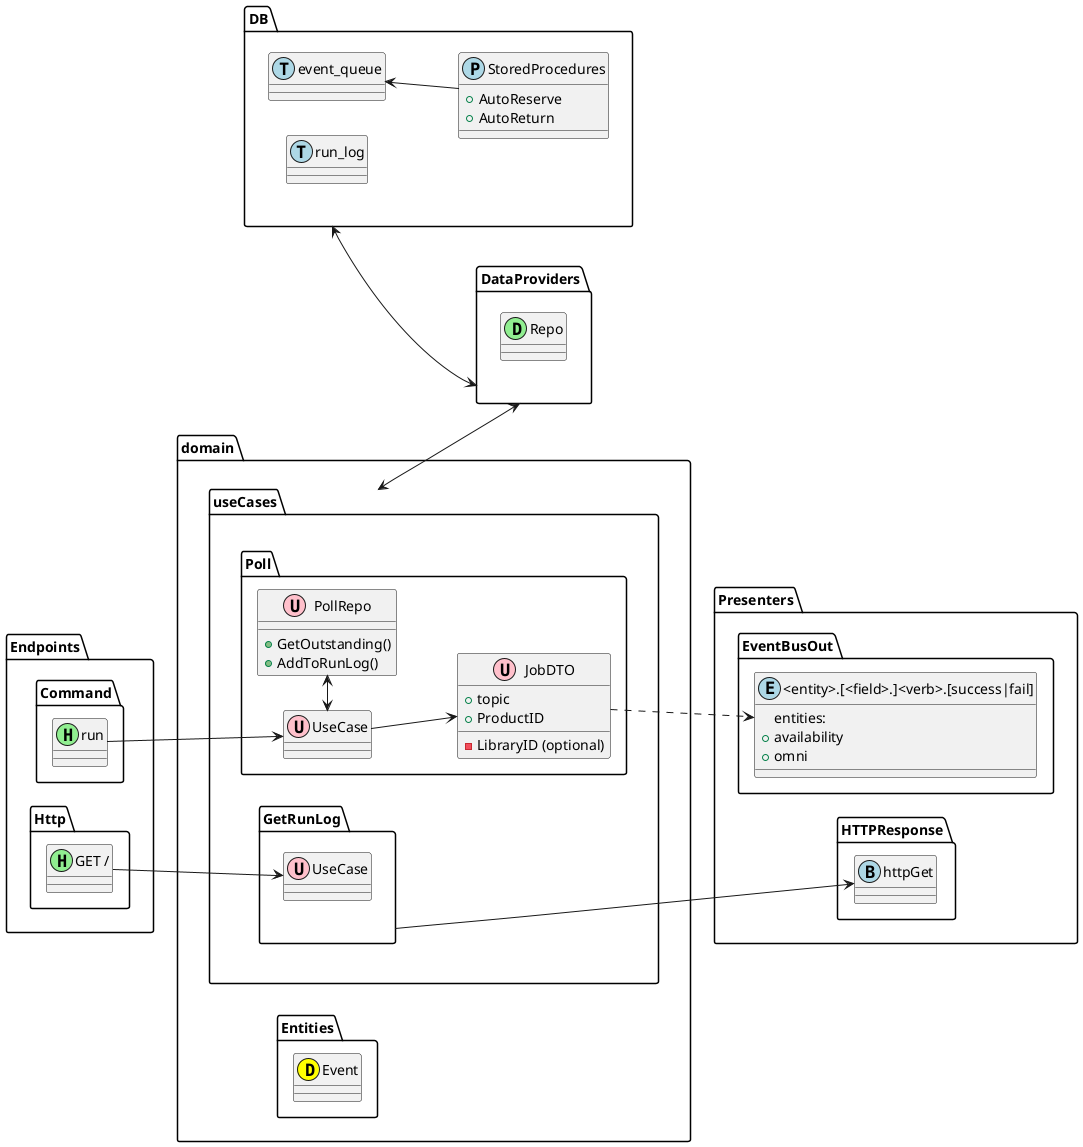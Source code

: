 @startuml
'skinparam linetype ortho
left to right direction
package Endpoints {
    package Command {
        class "run" as Run <<(H,lightgreen)>>
    }
    package Http {
        class "GET /" as Get <<(H,lightgreen)>>
    }
}

package domain {
    package useCases {
        package Poll {
            class "UseCase" as PollUseCase <<U,pink>>
            class JobDTO <<U, pink>> {
                + topic
                + ProductID
                - LibraryID (optional)
            }
            class PollRepo <<U, pink>> {
                + GetOutstanding()
                + AddToRunLog()
            }

            PollUseCase <-> PollRepo
            PollUseCase --> JobDTO
        }
        package GetRunLog {
            class "UseCase" as GetRunLogUseCase <<U,pink>>
        }

    }

    package Entities {
        class Event <<(D, yellow)>>
    }
}

package Presenters {

    package EventBusOut {
        class "<entity>.[<field>.]<verb>.[success|fail]" as EventPub <<(E,lightblue)>> {
            entities:
            + availability
            + omni
        }
    }

    package HTTPResponse {

        class httpGet <<(B, lightblue)>>
    }
}

Run --> domain.useCases.Poll.PollUseCase
domain.useCases.Poll.JobDTO ..> Presenters.EventBusOut.EventPub
Endpoints.Http.Get --> domain.useCases.GetRunLog.GetRunLogUseCase
domain.useCases.GetRunLog --> Presenters.HTTPResponse.httpGet

package DataProviders {
    class Repo <<D, lightgreen>>
}

package DB {
    class event_queue <<(T, lightblue)>>
    class run_log <<(T, lightblue)>>
    class StoredProcedures <<(P, lightblue>> {
        + AutoReserve
        + AutoReturn
    }
    StoredProcedures -u-> event_queue
}
DB <--> DataProviders
DataProviders <-u-> domain.useCases
@enduml